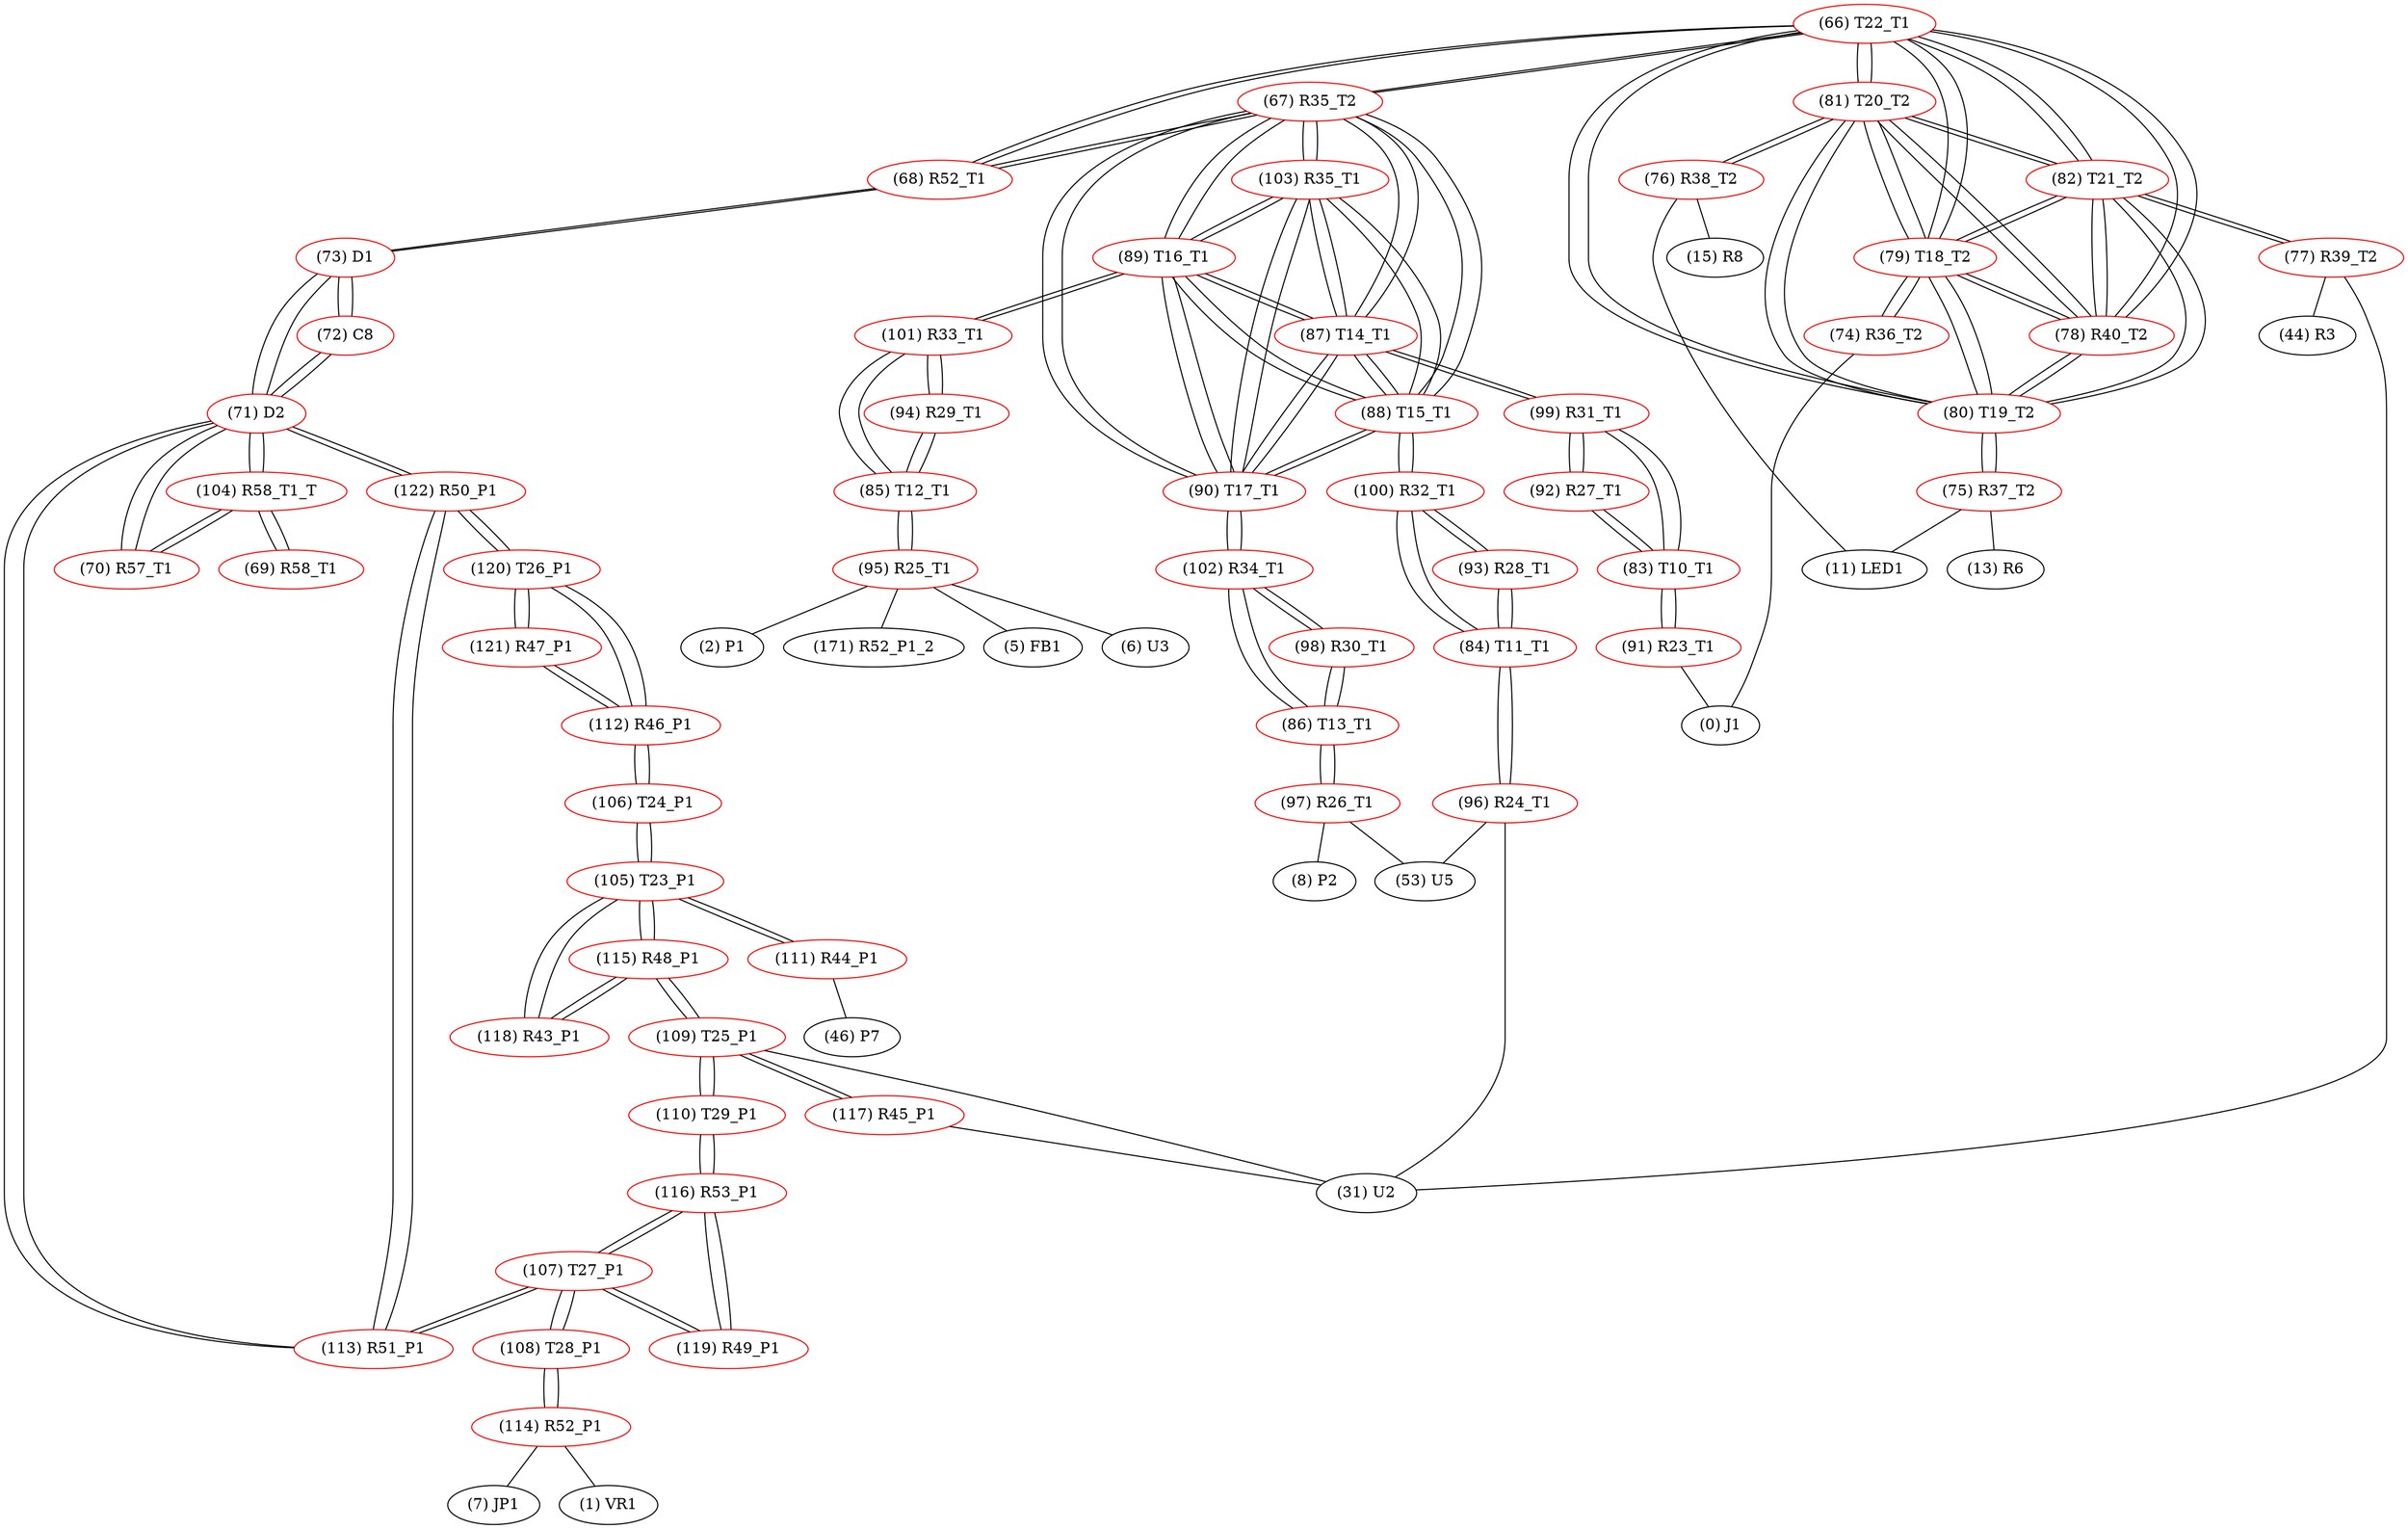 graph {
	66 [label="(66) T22_T1" color=red]
	67 [label="(67) R35_T2"]
	68 [label="(68) R52_T1"]
	81 [label="(81) T20_T2"]
	82 [label="(82) T21_T2"]
	80 [label="(80) T19_T2"]
	78 [label="(78) R40_T2"]
	79 [label="(79) T18_T2"]
	67 [label="(67) R35_T2" color=red]
	68 [label="(68) R52_T1"]
	66 [label="(66) T22_T1"]
	87 [label="(87) T14_T1"]
	88 [label="(88) T15_T1"]
	90 [label="(90) T17_T1"]
	89 [label="(89) T16_T1"]
	103 [label="(103) R35_T1"]
	68 [label="(68) R52_T1" color=red]
	73 [label="(73) D1"]
	67 [label="(67) R35_T2"]
	66 [label="(66) T22_T1"]
	69 [label="(69) R58_T1" color=red]
	104 [label="(104) R58_T1_T"]
	70 [label="(70) R57_T1" color=red]
	71 [label="(71) D2"]
	104 [label="(104) R58_T1_T"]
	71 [label="(71) D2" color=red]
	73 [label="(73) D1"]
	72 [label="(72) C8"]
	70 [label="(70) R57_T1"]
	104 [label="(104) R58_T1_T"]
	113 [label="(113) R51_P1"]
	122 [label="(122) R50_P1"]
	72 [label="(72) C8" color=red]
	73 [label="(73) D1"]
	71 [label="(71) D2"]
	73 [label="(73) D1" color=red]
	71 [label="(71) D2"]
	72 [label="(72) C8"]
	68 [label="(68) R52_T1"]
	74 [label="(74) R36_T2" color=red]
	0 [label="(0) J1"]
	79 [label="(79) T18_T2"]
	75 [label="(75) R37_T2" color=red]
	13 [label="(13) R6"]
	11 [label="(11) LED1"]
	80 [label="(80) T19_T2"]
	76 [label="(76) R38_T2" color=red]
	15 [label="(15) R8"]
	11 [label="(11) LED1"]
	81 [label="(81) T20_T2"]
	77 [label="(77) R39_T2" color=red]
	44 [label="(44) R3"]
	31 [label="(31) U2"]
	82 [label="(82) T21_T2"]
	78 [label="(78) R40_T2" color=red]
	81 [label="(81) T20_T2"]
	82 [label="(82) T21_T2"]
	80 [label="(80) T19_T2"]
	66 [label="(66) T22_T1"]
	79 [label="(79) T18_T2"]
	79 [label="(79) T18_T2" color=red]
	81 [label="(81) T20_T2"]
	82 [label="(82) T21_T2"]
	80 [label="(80) T19_T2"]
	78 [label="(78) R40_T2"]
	66 [label="(66) T22_T1"]
	74 [label="(74) R36_T2"]
	80 [label="(80) T19_T2" color=red]
	81 [label="(81) T20_T2"]
	82 [label="(82) T21_T2"]
	78 [label="(78) R40_T2"]
	66 [label="(66) T22_T1"]
	79 [label="(79) T18_T2"]
	75 [label="(75) R37_T2"]
	81 [label="(81) T20_T2" color=red]
	82 [label="(82) T21_T2"]
	80 [label="(80) T19_T2"]
	78 [label="(78) R40_T2"]
	66 [label="(66) T22_T1"]
	79 [label="(79) T18_T2"]
	76 [label="(76) R38_T2"]
	82 [label="(82) T21_T2" color=red]
	81 [label="(81) T20_T2"]
	80 [label="(80) T19_T2"]
	78 [label="(78) R40_T2"]
	66 [label="(66) T22_T1"]
	79 [label="(79) T18_T2"]
	77 [label="(77) R39_T2"]
	83 [label="(83) T10_T1" color=red]
	91 [label="(91) R23_T1"]
	99 [label="(99) R31_T1"]
	92 [label="(92) R27_T1"]
	84 [label="(84) T11_T1" color=red]
	96 [label="(96) R24_T1"]
	100 [label="(100) R32_T1"]
	93 [label="(93) R28_T1"]
	85 [label="(85) T12_T1" color=red]
	101 [label="(101) R33_T1"]
	94 [label="(94) R29_T1"]
	95 [label="(95) R25_T1"]
	86 [label="(86) T13_T1" color=red]
	102 [label="(102) R34_T1"]
	98 [label="(98) R30_T1"]
	97 [label="(97) R26_T1"]
	87 [label="(87) T14_T1" color=red]
	88 [label="(88) T15_T1"]
	90 [label="(90) T17_T1"]
	89 [label="(89) T16_T1"]
	103 [label="(103) R35_T1"]
	67 [label="(67) R35_T2"]
	99 [label="(99) R31_T1"]
	88 [label="(88) T15_T1" color=red]
	87 [label="(87) T14_T1"]
	90 [label="(90) T17_T1"]
	89 [label="(89) T16_T1"]
	103 [label="(103) R35_T1"]
	67 [label="(67) R35_T2"]
	100 [label="(100) R32_T1"]
	89 [label="(89) T16_T1" color=red]
	87 [label="(87) T14_T1"]
	88 [label="(88) T15_T1"]
	90 [label="(90) T17_T1"]
	103 [label="(103) R35_T1"]
	67 [label="(67) R35_T2"]
	101 [label="(101) R33_T1"]
	90 [label="(90) T17_T1" color=red]
	87 [label="(87) T14_T1"]
	88 [label="(88) T15_T1"]
	89 [label="(89) T16_T1"]
	103 [label="(103) R35_T1"]
	67 [label="(67) R35_T2"]
	102 [label="(102) R34_T1"]
	91 [label="(91) R23_T1" color=red]
	0 [label="(0) J1"]
	83 [label="(83) T10_T1"]
	92 [label="(92) R27_T1" color=red]
	99 [label="(99) R31_T1"]
	83 [label="(83) T10_T1"]
	93 [label="(93) R28_T1" color=red]
	100 [label="(100) R32_T1"]
	84 [label="(84) T11_T1"]
	94 [label="(94) R29_T1" color=red]
	101 [label="(101) R33_T1"]
	85 [label="(85) T12_T1"]
	95 [label="(95) R25_T1" color=red]
	5 [label="(5) FB1"]
	6 [label="(6) U3"]
	2 [label="(2) P1"]
	171 [label="(171) R52_P1_2"]
	85 [label="(85) T12_T1"]
	96 [label="(96) R24_T1" color=red]
	53 [label="(53) U5"]
	31 [label="(31) U2"]
	84 [label="(84) T11_T1"]
	97 [label="(97) R26_T1" color=red]
	8 [label="(8) P2"]
	53 [label="(53) U5"]
	86 [label="(86) T13_T1"]
	98 [label="(98) R30_T1" color=red]
	86 [label="(86) T13_T1"]
	102 [label="(102) R34_T1"]
	99 [label="(99) R31_T1" color=red]
	92 [label="(92) R27_T1"]
	83 [label="(83) T10_T1"]
	87 [label="(87) T14_T1"]
	100 [label="(100) R32_T1" color=red]
	88 [label="(88) T15_T1"]
	84 [label="(84) T11_T1"]
	93 [label="(93) R28_T1"]
	101 [label="(101) R33_T1" color=red]
	89 [label="(89) T16_T1"]
	94 [label="(94) R29_T1"]
	85 [label="(85) T12_T1"]
	102 [label="(102) R34_T1" color=red]
	90 [label="(90) T17_T1"]
	86 [label="(86) T13_T1"]
	98 [label="(98) R30_T1"]
	103 [label="(103) R35_T1" color=red]
	87 [label="(87) T14_T1"]
	88 [label="(88) T15_T1"]
	90 [label="(90) T17_T1"]
	89 [label="(89) T16_T1"]
	67 [label="(67) R35_T2"]
	104 [label="(104) R58_T1_T" color=red]
	70 [label="(70) R57_T1"]
	71 [label="(71) D2"]
	69 [label="(69) R58_T1"]
	105 [label="(105) T23_P1" color=red]
	115 [label="(115) R48_P1"]
	118 [label="(118) R43_P1"]
	106 [label="(106) T24_P1"]
	111 [label="(111) R44_P1"]
	106 [label="(106) T24_P1" color=red]
	112 [label="(112) R46_P1"]
	105 [label="(105) T23_P1"]
	107 [label="(107) T27_P1" color=red]
	113 [label="(113) R51_P1"]
	108 [label="(108) T28_P1"]
	116 [label="(116) R53_P1"]
	119 [label="(119) R49_P1"]
	108 [label="(108) T28_P1" color=red]
	114 [label="(114) R52_P1"]
	107 [label="(107) T27_P1"]
	109 [label="(109) T25_P1" color=red]
	110 [label="(110) T29_P1"]
	115 [label="(115) R48_P1"]
	117 [label="(117) R45_P1"]
	31 [label="(31) U2"]
	110 [label="(110) T29_P1" color=red]
	109 [label="(109) T25_P1"]
	116 [label="(116) R53_P1"]
	111 [label="(111) R44_P1" color=red]
	46 [label="(46) P7"]
	105 [label="(105) T23_P1"]
	112 [label="(112) R46_P1" color=red]
	120 [label="(120) T26_P1"]
	121 [label="(121) R47_P1"]
	106 [label="(106) T24_P1"]
	113 [label="(113) R51_P1" color=red]
	107 [label="(107) T27_P1"]
	122 [label="(122) R50_P1"]
	71 [label="(71) D2"]
	114 [label="(114) R52_P1" color=red]
	7 [label="(7) JP1"]
	1 [label="(1) VR1"]
	108 [label="(108) T28_P1"]
	115 [label="(115) R48_P1" color=red]
	109 [label="(109) T25_P1"]
	105 [label="(105) T23_P1"]
	118 [label="(118) R43_P1"]
	116 [label="(116) R53_P1" color=red]
	110 [label="(110) T29_P1"]
	107 [label="(107) T27_P1"]
	119 [label="(119) R49_P1"]
	117 [label="(117) R45_P1" color=red]
	109 [label="(109) T25_P1"]
	31 [label="(31) U2"]
	118 [label="(118) R43_P1" color=red]
	115 [label="(115) R48_P1"]
	105 [label="(105) T23_P1"]
	119 [label="(119) R49_P1" color=red]
	107 [label="(107) T27_P1"]
	116 [label="(116) R53_P1"]
	120 [label="(120) T26_P1" color=red]
	122 [label="(122) R50_P1"]
	112 [label="(112) R46_P1"]
	121 [label="(121) R47_P1"]
	121 [label="(121) R47_P1" color=red]
	120 [label="(120) T26_P1"]
	112 [label="(112) R46_P1"]
	122 [label="(122) R50_P1" color=red]
	120 [label="(120) T26_P1"]
	113 [label="(113) R51_P1"]
	71 [label="(71) D2"]
	66 -- 67
	66 -- 68
	66 -- 81
	66 -- 82
	66 -- 80
	66 -- 78
	66 -- 79
	67 -- 68
	67 -- 66
	67 -- 87
	67 -- 88
	67 -- 90
	67 -- 89
	67 -- 103
	68 -- 73
	68 -- 67
	68 -- 66
	69 -- 104
	70 -- 71
	70 -- 104
	71 -- 73
	71 -- 72
	71 -- 70
	71 -- 104
	71 -- 113
	71 -- 122
	72 -- 73
	72 -- 71
	73 -- 71
	73 -- 72
	73 -- 68
	74 -- 0
	74 -- 79
	75 -- 13
	75 -- 11
	75 -- 80
	76 -- 15
	76 -- 11
	76 -- 81
	77 -- 44
	77 -- 31
	77 -- 82
	78 -- 81
	78 -- 82
	78 -- 80
	78 -- 66
	78 -- 79
	79 -- 81
	79 -- 82
	79 -- 80
	79 -- 78
	79 -- 66
	79 -- 74
	80 -- 81
	80 -- 82
	80 -- 78
	80 -- 66
	80 -- 79
	80 -- 75
	81 -- 82
	81 -- 80
	81 -- 78
	81 -- 66
	81 -- 79
	81 -- 76
	82 -- 81
	82 -- 80
	82 -- 78
	82 -- 66
	82 -- 79
	82 -- 77
	83 -- 91
	83 -- 99
	83 -- 92
	84 -- 96
	84 -- 100
	84 -- 93
	85 -- 101
	85 -- 94
	85 -- 95
	86 -- 102
	86 -- 98
	86 -- 97
	87 -- 88
	87 -- 90
	87 -- 89
	87 -- 103
	87 -- 67
	87 -- 99
	88 -- 87
	88 -- 90
	88 -- 89
	88 -- 103
	88 -- 67
	88 -- 100
	89 -- 87
	89 -- 88
	89 -- 90
	89 -- 103
	89 -- 67
	89 -- 101
	90 -- 87
	90 -- 88
	90 -- 89
	90 -- 103
	90 -- 67
	90 -- 102
	91 -- 0
	91 -- 83
	92 -- 99
	92 -- 83
	93 -- 100
	93 -- 84
	94 -- 101
	94 -- 85
	95 -- 5
	95 -- 6
	95 -- 2
	95 -- 171
	95 -- 85
	96 -- 53
	96 -- 31
	96 -- 84
	97 -- 8
	97 -- 53
	97 -- 86
	98 -- 86
	98 -- 102
	99 -- 92
	99 -- 83
	99 -- 87
	100 -- 88
	100 -- 84
	100 -- 93
	101 -- 89
	101 -- 94
	101 -- 85
	102 -- 90
	102 -- 86
	102 -- 98
	103 -- 87
	103 -- 88
	103 -- 90
	103 -- 89
	103 -- 67
	104 -- 70
	104 -- 71
	104 -- 69
	105 -- 115
	105 -- 118
	105 -- 106
	105 -- 111
	106 -- 112
	106 -- 105
	107 -- 113
	107 -- 108
	107 -- 116
	107 -- 119
	108 -- 114
	108 -- 107
	109 -- 110
	109 -- 115
	109 -- 117
	109 -- 31
	110 -- 109
	110 -- 116
	111 -- 46
	111 -- 105
	112 -- 120
	112 -- 121
	112 -- 106
	113 -- 107
	113 -- 122
	113 -- 71
	114 -- 7
	114 -- 1
	114 -- 108
	115 -- 109
	115 -- 105
	115 -- 118
	116 -- 110
	116 -- 107
	116 -- 119
	117 -- 109
	117 -- 31
	118 -- 115
	118 -- 105
	119 -- 107
	119 -- 116
	120 -- 122
	120 -- 112
	120 -- 121
	121 -- 120
	121 -- 112
	122 -- 120
	122 -- 113
	122 -- 71
}